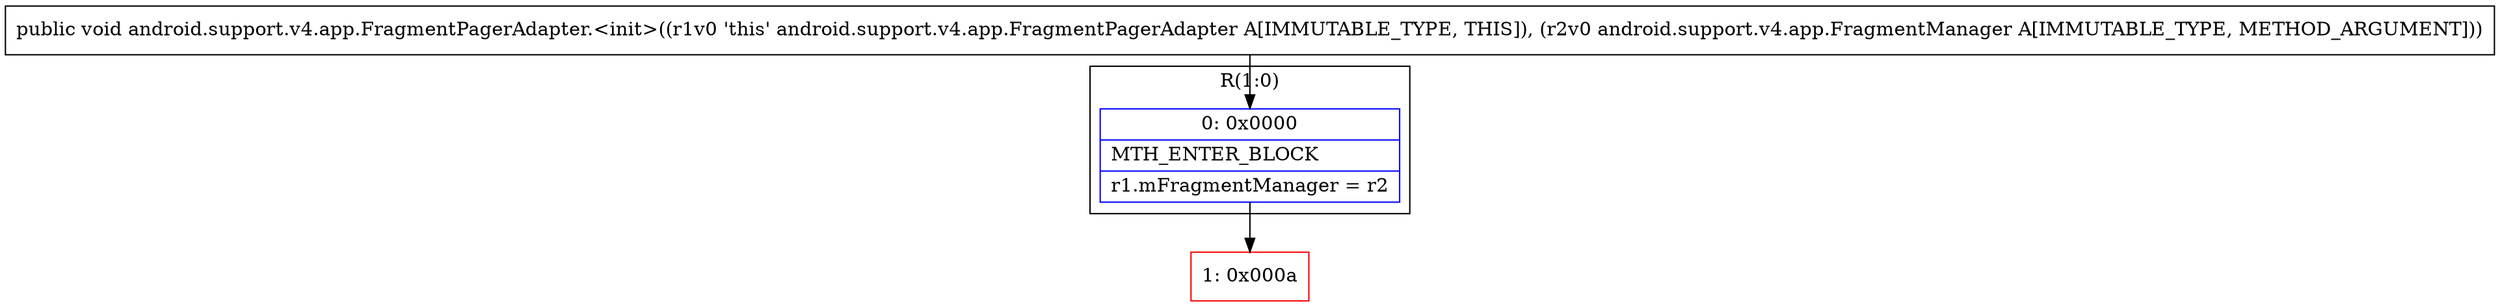 digraph "CFG forandroid.support.v4.app.FragmentPagerAdapter.\<init\>(Landroid\/support\/v4\/app\/FragmentManager;)V" {
subgraph cluster_Region_1921524981 {
label = "R(1:0)";
node [shape=record,color=blue];
Node_0 [shape=record,label="{0\:\ 0x0000|MTH_ENTER_BLOCK\l|r1.mFragmentManager = r2\l}"];
}
Node_1 [shape=record,color=red,label="{1\:\ 0x000a}"];
MethodNode[shape=record,label="{public void android.support.v4.app.FragmentPagerAdapter.\<init\>((r1v0 'this' android.support.v4.app.FragmentPagerAdapter A[IMMUTABLE_TYPE, THIS]), (r2v0 android.support.v4.app.FragmentManager A[IMMUTABLE_TYPE, METHOD_ARGUMENT])) }"];
MethodNode -> Node_0;
Node_0 -> Node_1;
}

